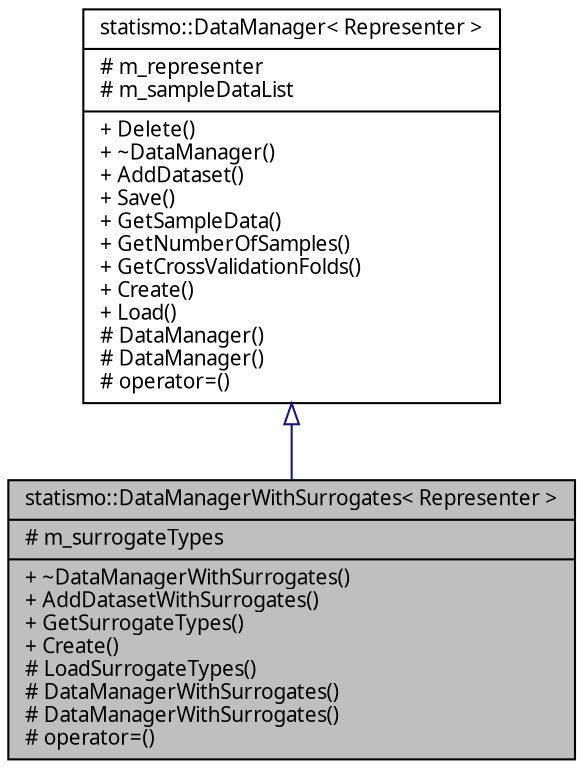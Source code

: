 digraph G
{
  edge [fontname="FreeSans.ttf",fontsize="10",labelfontname="FreeSans.ttf",labelfontsize="10"];
  node [fontname="FreeSans.ttf",fontsize="10",shape=record];
  Node1 [label="{statismo::DataManagerWithSurrogates\< Representer \>\n|# m_surrogateTypes\l|+ ~DataManagerWithSurrogates()\l+ AddDatasetWithSurrogates()\l+ GetSurrogateTypes()\l+ Create()\l# LoadSurrogateTypes()\l# DataManagerWithSurrogates()\l# DataManagerWithSurrogates()\l# operator=()\l}",height=0.2,width=0.4,color="black", fillcolor="grey75", style="filled" fontcolor="black"];
  Node2 -> Node1 [dir="back",color="midnightblue",fontsize="10",style="solid",arrowtail="onormal",fontname="FreeSans.ttf"];
  Node2 [label="{statismo::DataManager\< Representer \>\n|# m_representer\l# m_sampleDataList\l|+ Delete()\l+ ~DataManager()\l+ AddDataset()\l+ Save()\l+ GetSampleData()\l+ GetNumberOfSamples()\l+ GetCrossValidationFolds()\l+ Create()\l+ Load()\l# DataManager()\l# DataManager()\l# operator=()\l}",height=0.2,width=0.4,color="black", fillcolor="white", style="filled",URL="$classstatismo_1_1DataManager.html",tooltip="Manages Training and Test Data for building Statistical Models and provides functionality for Crossva..."];
}
